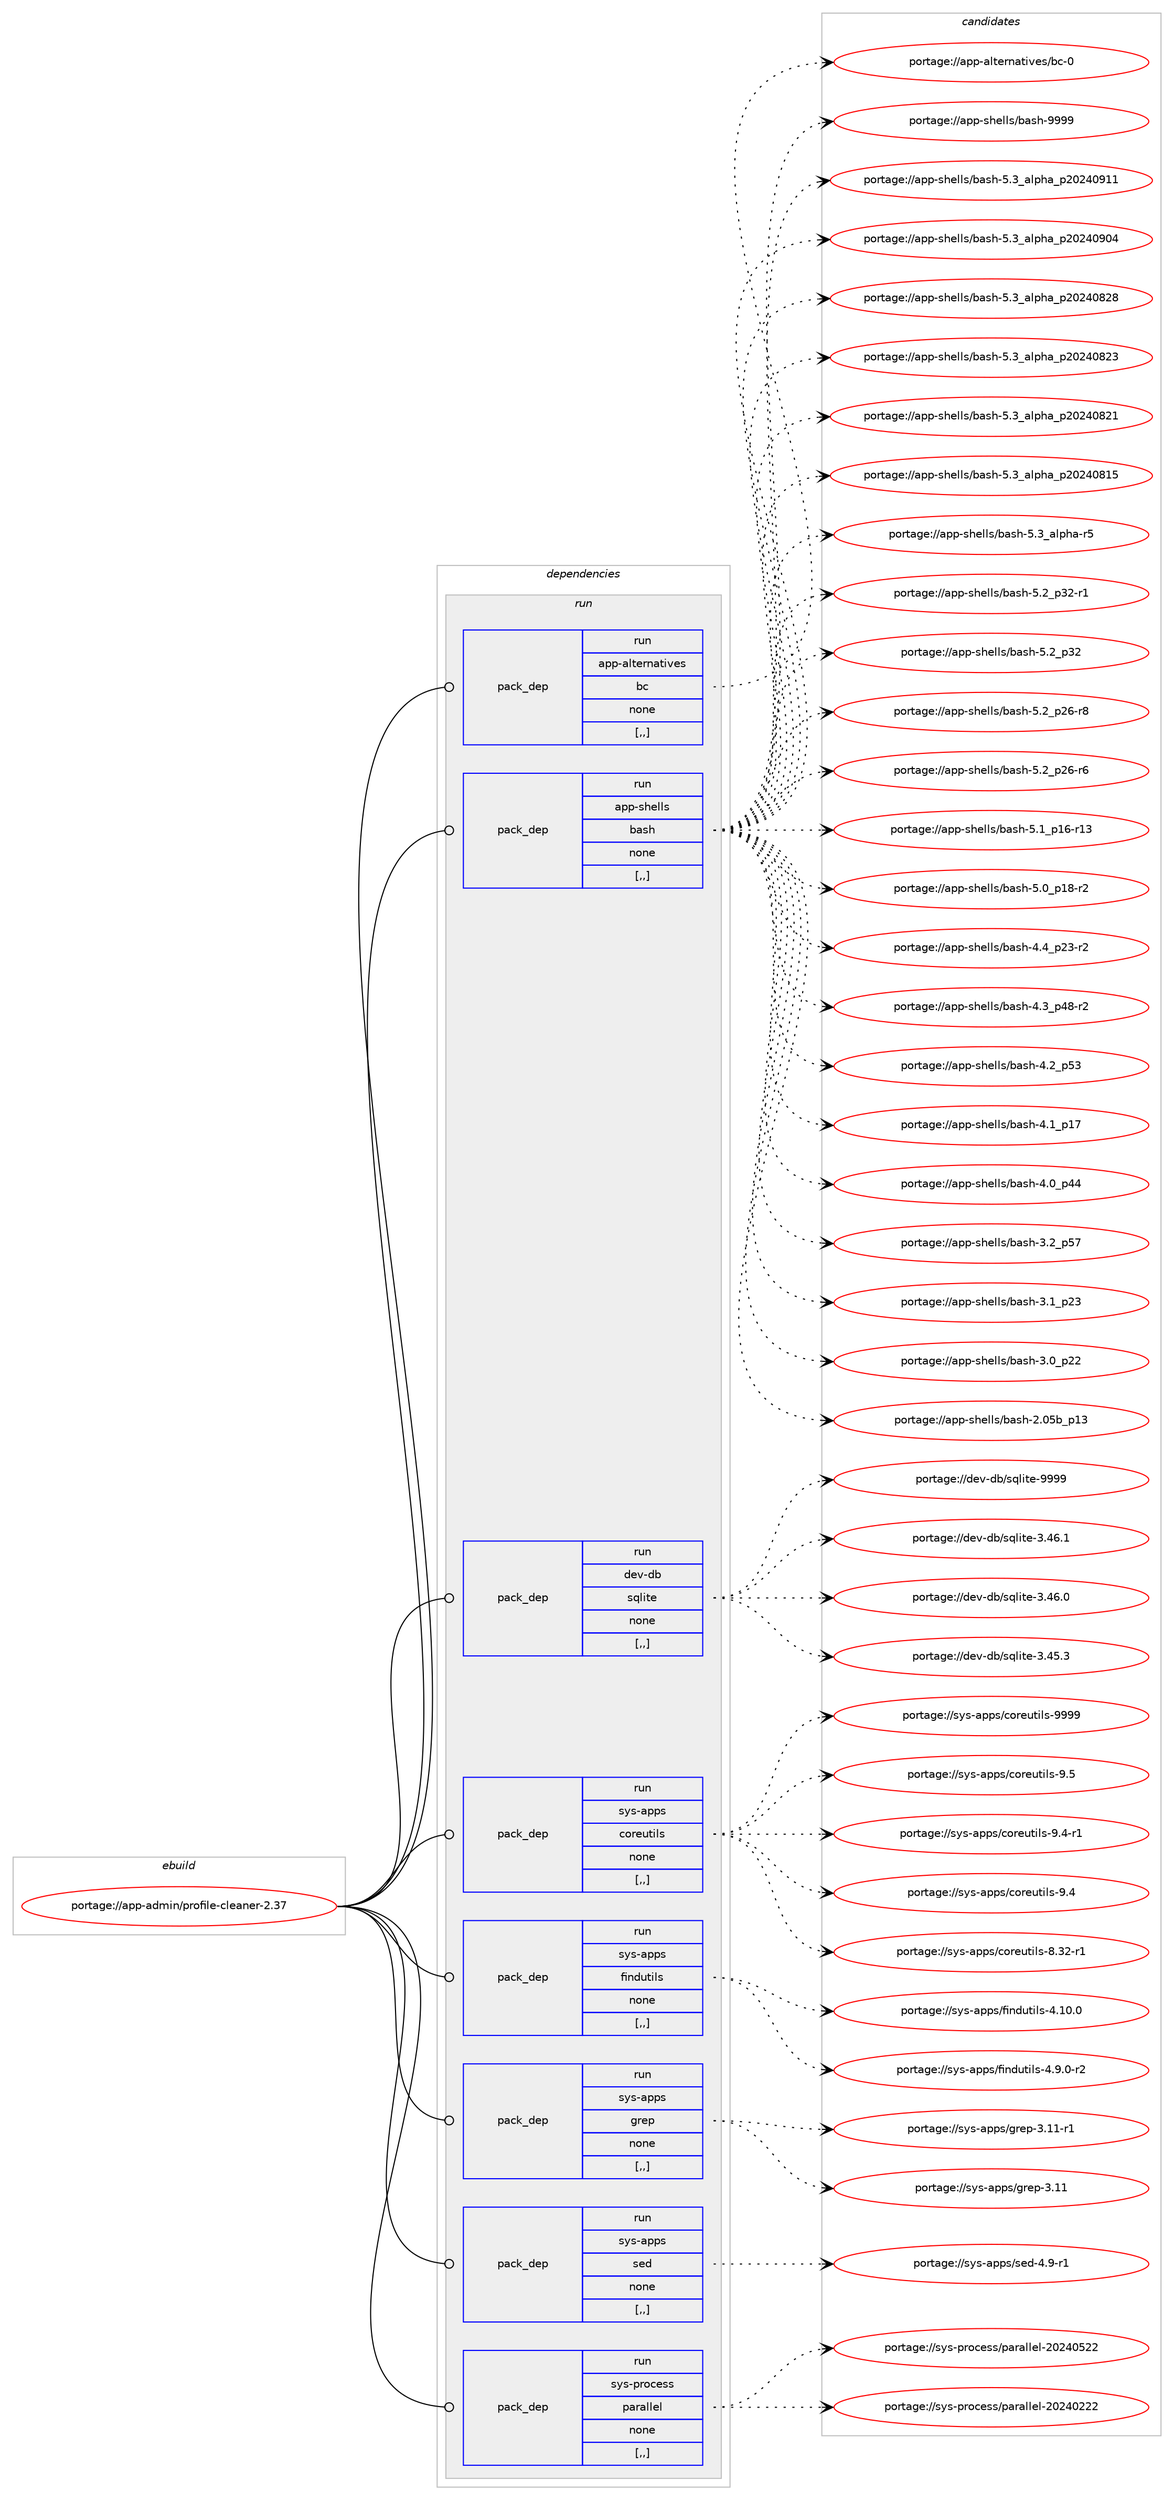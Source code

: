 digraph prolog {

# *************
# Graph options
# *************

newrank=true;
concentrate=true;
compound=true;
graph [rankdir=LR,fontname=Helvetica,fontsize=10,ranksep=1.5];#, ranksep=2.5, nodesep=0.2];
edge  [arrowhead=vee];
node  [fontname=Helvetica,fontsize=10];

# **********
# The ebuild
# **********

subgraph cluster_leftcol {
color=gray;
label=<<i>ebuild</i>>;
id [label="portage://app-admin/profile-cleaner-2.37", color=red, width=4, href="../app-admin/profile-cleaner-2.37.svg"];
}

# ****************
# The dependencies
# ****************

subgraph cluster_midcol {
color=gray;
label=<<i>dependencies</i>>;
subgraph cluster_compile {
fillcolor="#eeeeee";
style=filled;
label=<<i>compile</i>>;
}
subgraph cluster_compileandrun {
fillcolor="#eeeeee";
style=filled;
label=<<i>compile and run</i>>;
}
subgraph cluster_run {
fillcolor="#eeeeee";
style=filled;
label=<<i>run</i>>;
subgraph pack362900 {
dependency497037 [label=<<TABLE BORDER="0" CELLBORDER="1" CELLSPACING="0" CELLPADDING="4" WIDTH="220"><TR><TD ROWSPAN="6" CELLPADDING="30">pack_dep</TD></TR><TR><TD WIDTH="110">run</TD></TR><TR><TD>app-alternatives</TD></TR><TR><TD>bc</TD></TR><TR><TD>none</TD></TR><TR><TD>[,,]</TD></TR></TABLE>>, shape=none, color=blue];
}
id:e -> dependency497037:w [weight=20,style="solid",arrowhead="odot"];
subgraph pack362901 {
dependency497038 [label=<<TABLE BORDER="0" CELLBORDER="1" CELLSPACING="0" CELLPADDING="4" WIDTH="220"><TR><TD ROWSPAN="6" CELLPADDING="30">pack_dep</TD></TR><TR><TD WIDTH="110">run</TD></TR><TR><TD>app-shells</TD></TR><TR><TD>bash</TD></TR><TR><TD>none</TD></TR><TR><TD>[,,]</TD></TR></TABLE>>, shape=none, color=blue];
}
id:e -> dependency497038:w [weight=20,style="solid",arrowhead="odot"];
subgraph pack362902 {
dependency497039 [label=<<TABLE BORDER="0" CELLBORDER="1" CELLSPACING="0" CELLPADDING="4" WIDTH="220"><TR><TD ROWSPAN="6" CELLPADDING="30">pack_dep</TD></TR><TR><TD WIDTH="110">run</TD></TR><TR><TD>dev-db</TD></TR><TR><TD>sqlite</TD></TR><TR><TD>none</TD></TR><TR><TD>[,,]</TD></TR></TABLE>>, shape=none, color=blue];
}
id:e -> dependency497039:w [weight=20,style="solid",arrowhead="odot"];
subgraph pack362903 {
dependency497040 [label=<<TABLE BORDER="0" CELLBORDER="1" CELLSPACING="0" CELLPADDING="4" WIDTH="220"><TR><TD ROWSPAN="6" CELLPADDING="30">pack_dep</TD></TR><TR><TD WIDTH="110">run</TD></TR><TR><TD>sys-apps</TD></TR><TR><TD>coreutils</TD></TR><TR><TD>none</TD></TR><TR><TD>[,,]</TD></TR></TABLE>>, shape=none, color=blue];
}
id:e -> dependency497040:w [weight=20,style="solid",arrowhead="odot"];
subgraph pack362904 {
dependency497041 [label=<<TABLE BORDER="0" CELLBORDER="1" CELLSPACING="0" CELLPADDING="4" WIDTH="220"><TR><TD ROWSPAN="6" CELLPADDING="30">pack_dep</TD></TR><TR><TD WIDTH="110">run</TD></TR><TR><TD>sys-apps</TD></TR><TR><TD>findutils</TD></TR><TR><TD>none</TD></TR><TR><TD>[,,]</TD></TR></TABLE>>, shape=none, color=blue];
}
id:e -> dependency497041:w [weight=20,style="solid",arrowhead="odot"];
subgraph pack362905 {
dependency497042 [label=<<TABLE BORDER="0" CELLBORDER="1" CELLSPACING="0" CELLPADDING="4" WIDTH="220"><TR><TD ROWSPAN="6" CELLPADDING="30">pack_dep</TD></TR><TR><TD WIDTH="110">run</TD></TR><TR><TD>sys-apps</TD></TR><TR><TD>grep</TD></TR><TR><TD>none</TD></TR><TR><TD>[,,]</TD></TR></TABLE>>, shape=none, color=blue];
}
id:e -> dependency497042:w [weight=20,style="solid",arrowhead="odot"];
subgraph pack362906 {
dependency497043 [label=<<TABLE BORDER="0" CELLBORDER="1" CELLSPACING="0" CELLPADDING="4" WIDTH="220"><TR><TD ROWSPAN="6" CELLPADDING="30">pack_dep</TD></TR><TR><TD WIDTH="110">run</TD></TR><TR><TD>sys-apps</TD></TR><TR><TD>sed</TD></TR><TR><TD>none</TD></TR><TR><TD>[,,]</TD></TR></TABLE>>, shape=none, color=blue];
}
id:e -> dependency497043:w [weight=20,style="solid",arrowhead="odot"];
subgraph pack362907 {
dependency497044 [label=<<TABLE BORDER="0" CELLBORDER="1" CELLSPACING="0" CELLPADDING="4" WIDTH="220"><TR><TD ROWSPAN="6" CELLPADDING="30">pack_dep</TD></TR><TR><TD WIDTH="110">run</TD></TR><TR><TD>sys-process</TD></TR><TR><TD>parallel</TD></TR><TR><TD>none</TD></TR><TR><TD>[,,]</TD></TR></TABLE>>, shape=none, color=blue];
}
id:e -> dependency497044:w [weight=20,style="solid",arrowhead="odot"];
}
}

# **************
# The candidates
# **************

subgraph cluster_choices {
rank=same;
color=gray;
label=<<i>candidates</i>>;

subgraph choice362900 {
color=black;
nodesep=1;
choice971121124597108116101114110971161051181011154798994548 [label="portage://app-alternatives/bc-0", color=red, width=4,href="../app-alternatives/bc-0.svg"];
dependency497037:e -> choice971121124597108116101114110971161051181011154798994548:w [style=dotted,weight="100"];
}
subgraph choice362901 {
color=black;
nodesep=1;
choice97112112451151041011081081154798971151044557575757 [label="portage://app-shells/bash-9999", color=red, width=4,href="../app-shells/bash-9999.svg"];
choice971121124511510410110810811547989711510445534651959710811210497951125048505248574949 [label="portage://app-shells/bash-5.3_alpha_p20240911", color=red, width=4,href="../app-shells/bash-5.3_alpha_p20240911.svg"];
choice971121124511510410110810811547989711510445534651959710811210497951125048505248574852 [label="portage://app-shells/bash-5.3_alpha_p20240904", color=red, width=4,href="../app-shells/bash-5.3_alpha_p20240904.svg"];
choice971121124511510410110810811547989711510445534651959710811210497951125048505248565056 [label="portage://app-shells/bash-5.3_alpha_p20240828", color=red, width=4,href="../app-shells/bash-5.3_alpha_p20240828.svg"];
choice971121124511510410110810811547989711510445534651959710811210497951125048505248565051 [label="portage://app-shells/bash-5.3_alpha_p20240823", color=red, width=4,href="../app-shells/bash-5.3_alpha_p20240823.svg"];
choice971121124511510410110810811547989711510445534651959710811210497951125048505248565049 [label="portage://app-shells/bash-5.3_alpha_p20240821", color=red, width=4,href="../app-shells/bash-5.3_alpha_p20240821.svg"];
choice971121124511510410110810811547989711510445534651959710811210497951125048505248564953 [label="portage://app-shells/bash-5.3_alpha_p20240815", color=red, width=4,href="../app-shells/bash-5.3_alpha_p20240815.svg"];
choice9711211245115104101108108115479897115104455346519597108112104974511453 [label="portage://app-shells/bash-5.3_alpha-r5", color=red, width=4,href="../app-shells/bash-5.3_alpha-r5.svg"];
choice9711211245115104101108108115479897115104455346509511251504511449 [label="portage://app-shells/bash-5.2_p32-r1", color=red, width=4,href="../app-shells/bash-5.2_p32-r1.svg"];
choice971121124511510410110810811547989711510445534650951125150 [label="portage://app-shells/bash-5.2_p32", color=red, width=4,href="../app-shells/bash-5.2_p32.svg"];
choice9711211245115104101108108115479897115104455346509511250544511456 [label="portage://app-shells/bash-5.2_p26-r8", color=red, width=4,href="../app-shells/bash-5.2_p26-r8.svg"];
choice9711211245115104101108108115479897115104455346509511250544511454 [label="portage://app-shells/bash-5.2_p26-r6", color=red, width=4,href="../app-shells/bash-5.2_p26-r6.svg"];
choice971121124511510410110810811547989711510445534649951124954451144951 [label="portage://app-shells/bash-5.1_p16-r13", color=red, width=4,href="../app-shells/bash-5.1_p16-r13.svg"];
choice9711211245115104101108108115479897115104455346489511249564511450 [label="portage://app-shells/bash-5.0_p18-r2", color=red, width=4,href="../app-shells/bash-5.0_p18-r2.svg"];
choice9711211245115104101108108115479897115104455246529511250514511450 [label="portage://app-shells/bash-4.4_p23-r2", color=red, width=4,href="../app-shells/bash-4.4_p23-r2.svg"];
choice9711211245115104101108108115479897115104455246519511252564511450 [label="portage://app-shells/bash-4.3_p48-r2", color=red, width=4,href="../app-shells/bash-4.3_p48-r2.svg"];
choice971121124511510410110810811547989711510445524650951125351 [label="portage://app-shells/bash-4.2_p53", color=red, width=4,href="../app-shells/bash-4.2_p53.svg"];
choice971121124511510410110810811547989711510445524649951124955 [label="portage://app-shells/bash-4.1_p17", color=red, width=4,href="../app-shells/bash-4.1_p17.svg"];
choice971121124511510410110810811547989711510445524648951125252 [label="portage://app-shells/bash-4.0_p44", color=red, width=4,href="../app-shells/bash-4.0_p44.svg"];
choice971121124511510410110810811547989711510445514650951125355 [label="portage://app-shells/bash-3.2_p57", color=red, width=4,href="../app-shells/bash-3.2_p57.svg"];
choice971121124511510410110810811547989711510445514649951125051 [label="portage://app-shells/bash-3.1_p23", color=red, width=4,href="../app-shells/bash-3.1_p23.svg"];
choice971121124511510410110810811547989711510445514648951125050 [label="portage://app-shells/bash-3.0_p22", color=red, width=4,href="../app-shells/bash-3.0_p22.svg"];
choice9711211245115104101108108115479897115104455046485398951124951 [label="portage://app-shells/bash-2.05b_p13", color=red, width=4,href="../app-shells/bash-2.05b_p13.svg"];
dependency497038:e -> choice97112112451151041011081081154798971151044557575757:w [style=dotted,weight="100"];
dependency497038:e -> choice971121124511510410110810811547989711510445534651959710811210497951125048505248574949:w [style=dotted,weight="100"];
dependency497038:e -> choice971121124511510410110810811547989711510445534651959710811210497951125048505248574852:w [style=dotted,weight="100"];
dependency497038:e -> choice971121124511510410110810811547989711510445534651959710811210497951125048505248565056:w [style=dotted,weight="100"];
dependency497038:e -> choice971121124511510410110810811547989711510445534651959710811210497951125048505248565051:w [style=dotted,weight="100"];
dependency497038:e -> choice971121124511510410110810811547989711510445534651959710811210497951125048505248565049:w [style=dotted,weight="100"];
dependency497038:e -> choice971121124511510410110810811547989711510445534651959710811210497951125048505248564953:w [style=dotted,weight="100"];
dependency497038:e -> choice9711211245115104101108108115479897115104455346519597108112104974511453:w [style=dotted,weight="100"];
dependency497038:e -> choice9711211245115104101108108115479897115104455346509511251504511449:w [style=dotted,weight="100"];
dependency497038:e -> choice971121124511510410110810811547989711510445534650951125150:w [style=dotted,weight="100"];
dependency497038:e -> choice9711211245115104101108108115479897115104455346509511250544511456:w [style=dotted,weight="100"];
dependency497038:e -> choice9711211245115104101108108115479897115104455346509511250544511454:w [style=dotted,weight="100"];
dependency497038:e -> choice971121124511510410110810811547989711510445534649951124954451144951:w [style=dotted,weight="100"];
dependency497038:e -> choice9711211245115104101108108115479897115104455346489511249564511450:w [style=dotted,weight="100"];
dependency497038:e -> choice9711211245115104101108108115479897115104455246529511250514511450:w [style=dotted,weight="100"];
dependency497038:e -> choice9711211245115104101108108115479897115104455246519511252564511450:w [style=dotted,weight="100"];
dependency497038:e -> choice971121124511510410110810811547989711510445524650951125351:w [style=dotted,weight="100"];
dependency497038:e -> choice971121124511510410110810811547989711510445524649951124955:w [style=dotted,weight="100"];
dependency497038:e -> choice971121124511510410110810811547989711510445524648951125252:w [style=dotted,weight="100"];
dependency497038:e -> choice971121124511510410110810811547989711510445514650951125355:w [style=dotted,weight="100"];
dependency497038:e -> choice971121124511510410110810811547989711510445514649951125051:w [style=dotted,weight="100"];
dependency497038:e -> choice971121124511510410110810811547989711510445514648951125050:w [style=dotted,weight="100"];
dependency497038:e -> choice9711211245115104101108108115479897115104455046485398951124951:w [style=dotted,weight="100"];
}
subgraph choice362902 {
color=black;
nodesep=1;
choice1001011184510098471151131081051161014557575757 [label="portage://dev-db/sqlite-9999", color=red, width=4,href="../dev-db/sqlite-9999.svg"];
choice10010111845100984711511310810511610145514652544649 [label="portage://dev-db/sqlite-3.46.1", color=red, width=4,href="../dev-db/sqlite-3.46.1.svg"];
choice10010111845100984711511310810511610145514652544648 [label="portage://dev-db/sqlite-3.46.0", color=red, width=4,href="../dev-db/sqlite-3.46.0.svg"];
choice10010111845100984711511310810511610145514652534651 [label="portage://dev-db/sqlite-3.45.3", color=red, width=4,href="../dev-db/sqlite-3.45.3.svg"];
dependency497039:e -> choice1001011184510098471151131081051161014557575757:w [style=dotted,weight="100"];
dependency497039:e -> choice10010111845100984711511310810511610145514652544649:w [style=dotted,weight="100"];
dependency497039:e -> choice10010111845100984711511310810511610145514652544648:w [style=dotted,weight="100"];
dependency497039:e -> choice10010111845100984711511310810511610145514652534651:w [style=dotted,weight="100"];
}
subgraph choice362903 {
color=black;
nodesep=1;
choice115121115459711211211547991111141011171161051081154557575757 [label="portage://sys-apps/coreutils-9999", color=red, width=4,href="../sys-apps/coreutils-9999.svg"];
choice1151211154597112112115479911111410111711610510811545574653 [label="portage://sys-apps/coreutils-9.5", color=red, width=4,href="../sys-apps/coreutils-9.5.svg"];
choice11512111545971121121154799111114101117116105108115455746524511449 [label="portage://sys-apps/coreutils-9.4-r1", color=red, width=4,href="../sys-apps/coreutils-9.4-r1.svg"];
choice1151211154597112112115479911111410111711610510811545574652 [label="portage://sys-apps/coreutils-9.4", color=red, width=4,href="../sys-apps/coreutils-9.4.svg"];
choice1151211154597112112115479911111410111711610510811545564651504511449 [label="portage://sys-apps/coreutils-8.32-r1", color=red, width=4,href="../sys-apps/coreutils-8.32-r1.svg"];
dependency497040:e -> choice115121115459711211211547991111141011171161051081154557575757:w [style=dotted,weight="100"];
dependency497040:e -> choice1151211154597112112115479911111410111711610510811545574653:w [style=dotted,weight="100"];
dependency497040:e -> choice11512111545971121121154799111114101117116105108115455746524511449:w [style=dotted,weight="100"];
dependency497040:e -> choice1151211154597112112115479911111410111711610510811545574652:w [style=dotted,weight="100"];
dependency497040:e -> choice1151211154597112112115479911111410111711610510811545564651504511449:w [style=dotted,weight="100"];
}
subgraph choice362904 {
color=black;
nodesep=1;
choice11512111545971121121154710210511010011711610510811545524649484648 [label="portage://sys-apps/findutils-4.10.0", color=red, width=4,href="../sys-apps/findutils-4.10.0.svg"];
choice1151211154597112112115471021051101001171161051081154552465746484511450 [label="portage://sys-apps/findutils-4.9.0-r2", color=red, width=4,href="../sys-apps/findutils-4.9.0-r2.svg"];
dependency497041:e -> choice11512111545971121121154710210511010011711610510811545524649484648:w [style=dotted,weight="100"];
dependency497041:e -> choice1151211154597112112115471021051101001171161051081154552465746484511450:w [style=dotted,weight="100"];
}
subgraph choice362905 {
color=black;
nodesep=1;
choice11512111545971121121154710311410111245514649494511449 [label="portage://sys-apps/grep-3.11-r1", color=red, width=4,href="../sys-apps/grep-3.11-r1.svg"];
choice1151211154597112112115471031141011124551464949 [label="portage://sys-apps/grep-3.11", color=red, width=4,href="../sys-apps/grep-3.11.svg"];
dependency497042:e -> choice11512111545971121121154710311410111245514649494511449:w [style=dotted,weight="100"];
dependency497042:e -> choice1151211154597112112115471031141011124551464949:w [style=dotted,weight="100"];
}
subgraph choice362906 {
color=black;
nodesep=1;
choice115121115459711211211547115101100455246574511449 [label="portage://sys-apps/sed-4.9-r1", color=red, width=4,href="../sys-apps/sed-4.9-r1.svg"];
dependency497043:e -> choice115121115459711211211547115101100455246574511449:w [style=dotted,weight="100"];
}
subgraph choice362907 {
color=black;
nodesep=1;
choice1151211154511211411199101115115471129711497108108101108455048505248535050 [label="portage://sys-process/parallel-20240522", color=red, width=4,href="../sys-process/parallel-20240522.svg"];
choice1151211154511211411199101115115471129711497108108101108455048505248505050 [label="portage://sys-process/parallel-20240222", color=red, width=4,href="../sys-process/parallel-20240222.svg"];
dependency497044:e -> choice1151211154511211411199101115115471129711497108108101108455048505248535050:w [style=dotted,weight="100"];
dependency497044:e -> choice1151211154511211411199101115115471129711497108108101108455048505248505050:w [style=dotted,weight="100"];
}
}

}
